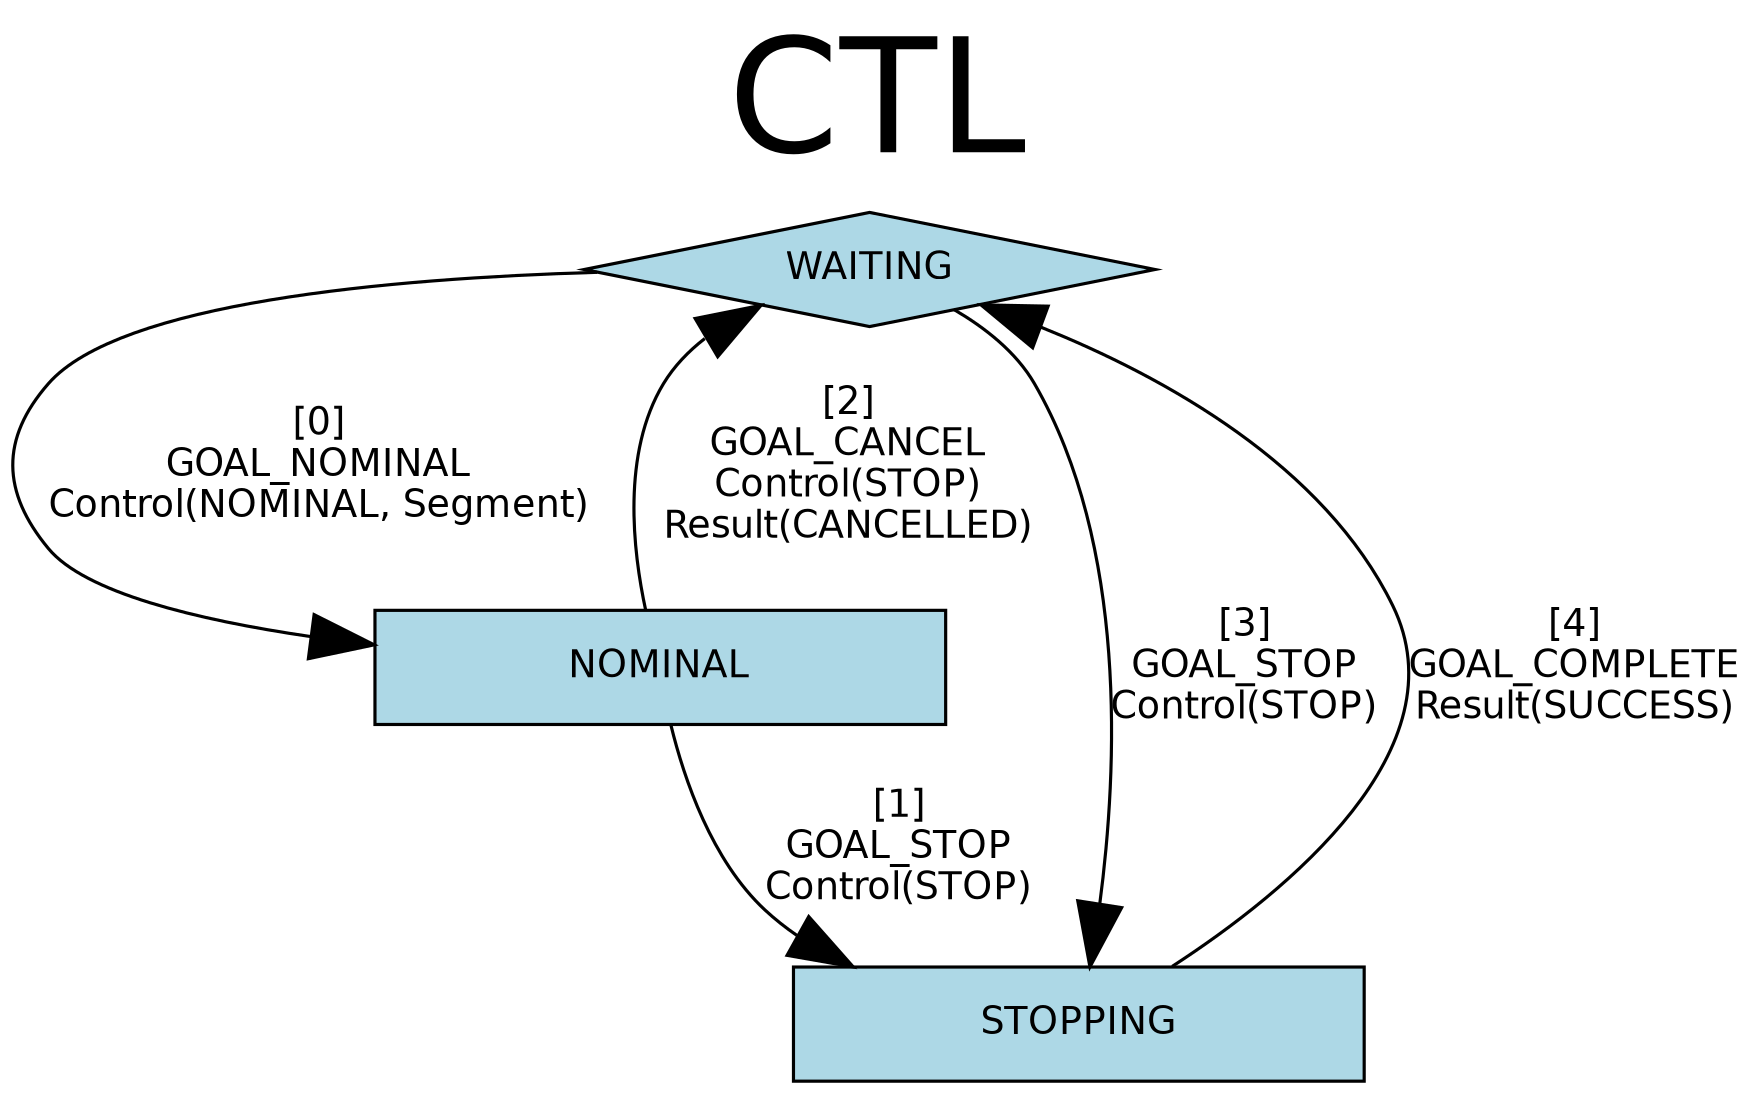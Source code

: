 # dot -Tpdf statemachine.dot -o statemachine.pdf
digraph G {
  graph [label="CTL\n", labelloc=t, fontsize=50];
  size="11.7,8.3!";
  node [shape=box, width=2.5, fontsize=12, fontname="helvetica"];
  edge [arrowsize=2, weight=2., fontsize=12, fontname="helvetica"];
  fontname = "helvetica";

  node [shape=diamond, style=filled, fillcolor=lightblue, color=black];
  WAITING;

  node [shape=box, style=filled, fillcolor=lightblue, color=black];
  NOMINAL;

  # Actions
  WAITING -> NOMINAL
    [label="[0]\nGOAL_NOMINAL\nControl(NOMINAL, Segment)", color=black];
  NOMINAL -> STOPPING
    [label="[1]\nGOAL_STOP\nControl(STOP)", color=black];
  NOMINAL -> WAITING
    [label="[2]\nGOAL_CANCEL\nControl(STOP)\nResult(CANCELLED)", color=black];
  WAITING -> STOPPING
    [label="[3]\nGOAL_STOP\nControl(STOP)", color=black];
  STOPPING -> WAITING
   [label="[4]\nGOAL_COMPLETE\nResult(SUCCESS)", color=black];

}